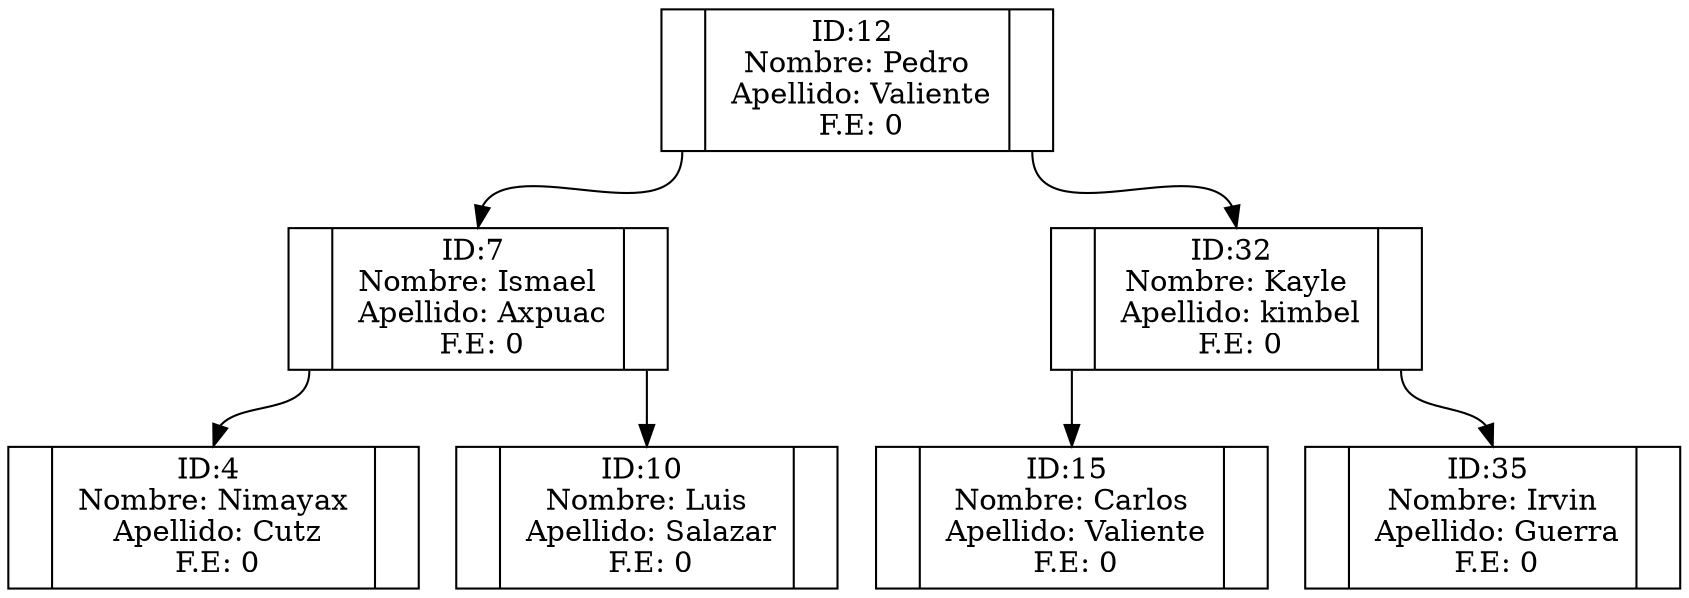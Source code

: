 digraph Arbol{
node [shape=record];
n_12[label = "<izq> |<dat> ID:12 \n Nombre: Pedro \n Apellido: Valiente\n F.E:  0 |<der>"]
n_12:izq -> n_7:dat;
n_7[label = "<izq> |<dat> ID:7 \n Nombre: Ismael \n Apellido: Axpuac\n F.E:  0 |<der>"]
n_7:izq -> n_4:dat;
n_4[label = "<izq> |<dat> ID:4 \n Nombre: Nimayax \n Apellido: Cutz\n F.E:  0 |<der>"]
n_7:der -> n_10:dat;
n_10[label = "<izq> |<dat> ID:10 \n Nombre: Luis \n Apellido: Salazar\n F.E:  0 |<der>"]
n_12:der -> n_32:dat;
n_32[label = "<izq> |<dat> ID:32 \n Nombre: Kayle \n Apellido: kimbel\n F.E:  0 |<der>"]
n_32:izq -> n_15:dat;
n_15[label = "<izq> |<dat> ID:15 \n Nombre: Carlos \n Apellido: Valiente\n F.E:  0 |<der>"]
n_32:der -> n_35:dat;
n_35[label = "<izq> |<dat> ID:35 \n Nombre: Irvin \n Apellido: Guerra\n F.E:  0 |<der>"]
}

